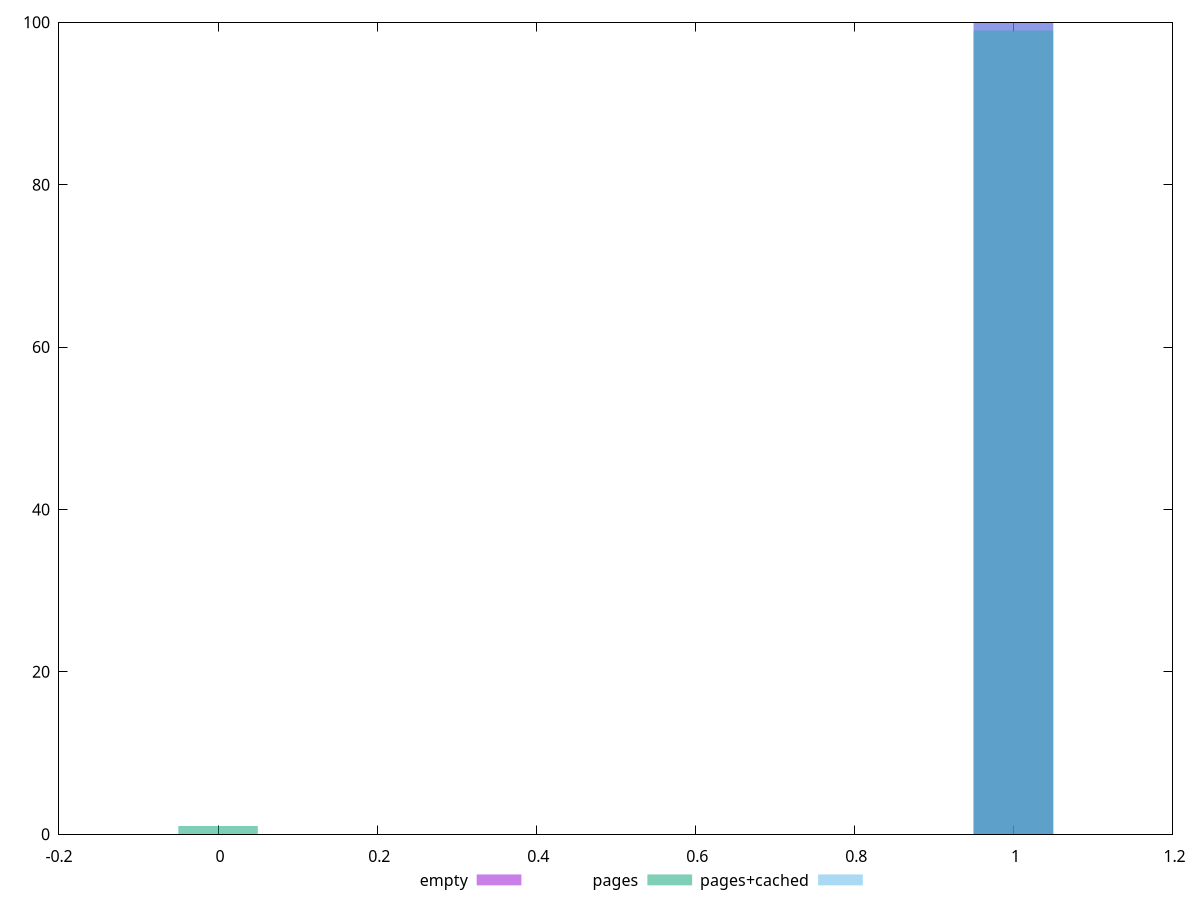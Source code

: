 $_empty <<EOF
1 100
EOF
$_pages <<EOF
1 99
0 1
EOF
$_pagesCached <<EOF
1 100
EOF
set key outside below
set terminal pngcairo
set output "report_00005_2020-11-02T22-26-11.212Z/uses-passive-event-listeners/uses-passive-event-listeners_empty_pages_pages+cached+hist.png"
set boxwidth 0.1
set style fill transparent solid 0.5 noborder
set yrange [0:100]
plot $_empty title "empty" with boxes ,$_pages title "pages" with boxes ,$_pagesCached title "pages+cached" with boxes ,